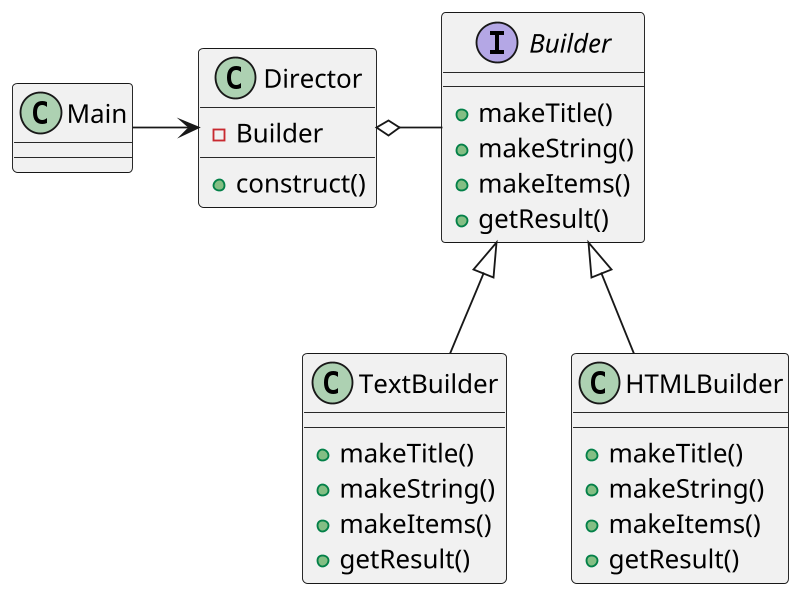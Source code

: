 @startuml

scale 800*800

skinparam defaultFontName "Noto Sans CJK TC Regular"

class Main{
}

class Director{
    -Builder
    +construct()
}

interface Builder{
    +makeTitle()
    +makeString()
    +makeItems()
    +getResult()
}

class TextBuilder {
    +makeTitle()
    +makeString()
    +makeItems()
    +getResult()
}

class HTMLBuilder {
    +makeTitle()
    +makeString()
    +makeItems()
    +getResult()
}

Main -right-> Director
Director o-right- Builder
Builder <|-down- TextBuilder
Builder <|-down- HTMLBuilder

@enduml